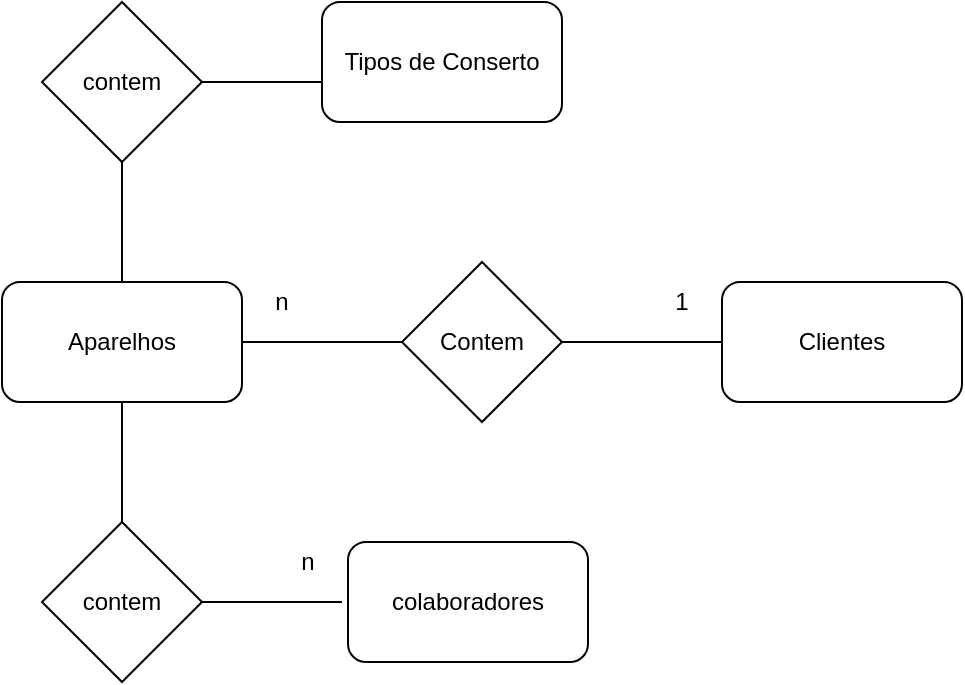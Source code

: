 <mxfile version="11.0.7"><diagram id="tbJgImfufDPbkgMeLimV" name="Page-1"><mxGraphModel dx="942" dy="616" grid="1" gridSize="10" guides="1" tooltips="1" connect="1" arrows="1" fold="1" page="1" pageScale="1" pageWidth="827" pageHeight="1169" math="0" shadow="0"><root><mxCell id="0"/><mxCell id="1" parent="0"/><mxCell id="CbRpNnf2SyXsMMO4mO1L-4" style="edgeStyle=orthogonalEdgeStyle;rounded=0;orthogonalLoop=1;jettySize=auto;html=1;endArrow=none;endFill=0;" edge="1" parent="1" source="CbRpNnf2SyXsMMO4mO1L-1" target="CbRpNnf2SyXsMMO4mO1L-2"><mxGeometry relative="1" as="geometry"/></mxCell><mxCell id="CbRpNnf2SyXsMMO4mO1L-13" style="edgeStyle=orthogonalEdgeStyle;rounded=0;orthogonalLoop=1;jettySize=auto;html=1;entryX=0.5;entryY=0;entryDx=0;entryDy=0;endArrow=none;endFill=0;" edge="1" parent="1" source="CbRpNnf2SyXsMMO4mO1L-1"><mxGeometry relative="1" as="geometry"><mxPoint x="180" y="280" as="targetPoint"/></mxGeometry></mxCell><mxCell id="CbRpNnf2SyXsMMO4mO1L-20" style="edgeStyle=orthogonalEdgeStyle;rounded=0;orthogonalLoop=1;jettySize=auto;html=1;endArrow=none;endFill=0;" edge="1" parent="1" source="CbRpNnf2SyXsMMO4mO1L-1"><mxGeometry relative="1" as="geometry"><mxPoint x="180" y="100" as="targetPoint"/></mxGeometry></mxCell><mxCell id="CbRpNnf2SyXsMMO4mO1L-1" value="" style="rounded=1;whiteSpace=wrap;html=1;" vertex="1" parent="1"><mxGeometry x="120" y="160" width="120" height="60" as="geometry"/></mxCell><mxCell id="CbRpNnf2SyXsMMO4mO1L-5" style="edgeStyle=orthogonalEdgeStyle;rounded=0;orthogonalLoop=1;jettySize=auto;html=1;entryX=0;entryY=0.5;entryDx=0;entryDy=0;endArrow=none;endFill=0;" edge="1" parent="1" source="CbRpNnf2SyXsMMO4mO1L-2" target="CbRpNnf2SyXsMMO4mO1L-3"><mxGeometry relative="1" as="geometry"/></mxCell><mxCell id="CbRpNnf2SyXsMMO4mO1L-2" value="Contem" style="rhombus;whiteSpace=wrap;html=1;" vertex="1" parent="1"><mxGeometry x="320" y="150" width="80" height="80" as="geometry"/></mxCell><mxCell id="CbRpNnf2SyXsMMO4mO1L-3" value="Clientes" style="rounded=1;whiteSpace=wrap;html=1;" vertex="1" parent="1"><mxGeometry x="480" y="160" width="120" height="60" as="geometry"/></mxCell><mxCell id="CbRpNnf2SyXsMMO4mO1L-6" value="Aparelhos" style="text;html=1;strokeColor=none;fillColor=none;align=center;verticalAlign=middle;whiteSpace=wrap;rounded=0;" vertex="1" parent="1"><mxGeometry x="160" y="180" width="40" height="20" as="geometry"/></mxCell><mxCell id="CbRpNnf2SyXsMMO4mO1L-7" value="n" style="text;html=1;strokeColor=none;fillColor=none;align=center;verticalAlign=middle;whiteSpace=wrap;rounded=0;" vertex="1" parent="1"><mxGeometry x="240" y="160" width="40" height="20" as="geometry"/></mxCell><mxCell id="CbRpNnf2SyXsMMO4mO1L-8" value="1" style="text;html=1;strokeColor=none;fillColor=none;align=center;verticalAlign=middle;whiteSpace=wrap;rounded=0;" vertex="1" parent="1"><mxGeometry x="440" y="160" width="40" height="20" as="geometry"/></mxCell><mxCell id="CbRpNnf2SyXsMMO4mO1L-16" style="edgeStyle=orthogonalEdgeStyle;rounded=0;orthogonalLoop=1;jettySize=auto;html=1;exitX=1;exitY=0.5;exitDx=0;exitDy=0;endArrow=none;endFill=0;" edge="1" parent="1" source="CbRpNnf2SyXsMMO4mO1L-14"><mxGeometry relative="1" as="geometry"><mxPoint x="290" y="320" as="targetPoint"/></mxGeometry></mxCell><mxCell id="CbRpNnf2SyXsMMO4mO1L-14" value="contem" style="rhombus;whiteSpace=wrap;html=1;" vertex="1" parent="1"><mxGeometry x="140" y="280" width="80" height="80" as="geometry"/></mxCell><mxCell id="CbRpNnf2SyXsMMO4mO1L-17" value="colaboradores" style="rounded=1;whiteSpace=wrap;html=1;" vertex="1" parent="1"><mxGeometry x="293" y="290" width="120" height="60" as="geometry"/></mxCell><mxCell id="CbRpNnf2SyXsMMO4mO1L-18" value="n" style="text;html=1;strokeColor=none;fillColor=none;align=center;verticalAlign=middle;whiteSpace=wrap;rounded=0;" vertex="1" parent="1"><mxGeometry x="253" y="290" width="40" height="20" as="geometry"/></mxCell><mxCell id="CbRpNnf2SyXsMMO4mO1L-22" style="edgeStyle=orthogonalEdgeStyle;rounded=0;orthogonalLoop=1;jettySize=auto;html=1;exitX=1;exitY=0.5;exitDx=0;exitDy=0;endArrow=none;endFill=0;" edge="1" parent="1" source="CbRpNnf2SyXsMMO4mO1L-21"><mxGeometry relative="1" as="geometry"><mxPoint x="280" y="60" as="targetPoint"/></mxGeometry></mxCell><mxCell id="CbRpNnf2SyXsMMO4mO1L-21" value="contem" style="rhombus;whiteSpace=wrap;html=1;" vertex="1" parent="1"><mxGeometry x="140" y="20" width="80" height="80" as="geometry"/></mxCell><mxCell id="CbRpNnf2SyXsMMO4mO1L-23" value="Tipos de Conserto" style="rounded=1;whiteSpace=wrap;html=1;" vertex="1" parent="1"><mxGeometry x="280" y="20" width="120" height="60" as="geometry"/></mxCell></root></mxGraphModel></diagram><diagram id="YR3W57Jn1F6CVvs4AVzq" name="Page-2"><mxGraphModel dx="942" dy="646" grid="1" gridSize="10" guides="1" tooltips="1" connect="1" arrows="1" fold="1" page="1" pageScale="1" pageWidth="827" pageHeight="1169" math="0" shadow="0"><root><mxCell id="63oWAP8Yh8FxGm3XYtRC-0"/><mxCell id="63oWAP8Yh8FxGm3XYtRC-1" parent="63oWAP8Yh8FxGm3XYtRC-0"/><mxCell id="63oWAP8Yh8FxGm3XYtRC-20" value="Aparelhos" style="swimlane;fontStyle=0;childLayout=stackLayout;horizontal=1;startSize=26;fillColor=#dae8fc;horizontalStack=0;resizeParent=1;resizeParentMax=0;resizeLast=0;collapsible=1;marginBottom=0;swimlaneFillColor=#ffffff;align=center;fontSize=14;strokeColor=#6c8ebf;" vertex="1" parent="63oWAP8Yh8FxGm3XYtRC-1"><mxGeometry x="120" y="120" width="160" height="82" as="geometry"/></mxCell><mxCell id="63oWAP8Yh8FxGm3XYtRC-21" value="IdAparelhos: int" style="shape=partialRectangle;top=0;left=0;right=0;bottom=1;align=left;verticalAlign=middle;fillColor=#f5f5f5;spacingLeft=34;spacingRight=4;overflow=hidden;rotatable=0;points=[[0,0.5],[1,0.5]];portConstraint=eastwest;dropTarget=0;fontStyle=5;fontSize=12;strokeColor=#666666;fontColor=#333333;" vertex="1" parent="63oWAP8Yh8FxGm3XYtRC-20"><mxGeometry y="26" width="160" height="30" as="geometry"/></mxCell><mxCell id="63oWAP8Yh8FxGm3XYtRC-22" value="PK" style="shape=partialRectangle;top=0;left=0;bottom=0;fillColor=none;align=left;verticalAlign=middle;spacingLeft=4;spacingRight=4;overflow=hidden;rotatable=0;points=[];portConstraint=eastwest;part=1;fontSize=12;" vertex="1" connectable="0" parent="63oWAP8Yh8FxGm3XYtRC-21"><mxGeometry width="30" height="30" as="geometry"/></mxCell><mxCell id="63oWAP8Yh8FxGm3XYtRC-23" value="Nome: string" style="shape=partialRectangle;top=0;left=0;right=0;bottom=0;align=left;verticalAlign=top;fillColor=#f5f5f5;spacingLeft=34;spacingRight=4;overflow=hidden;rotatable=0;points=[[0,0.5],[1,0.5]];portConstraint=eastwest;dropTarget=0;fontSize=12;strokeColor=#666666;fontColor=#333333;" vertex="1" parent="63oWAP8Yh8FxGm3XYtRC-20"><mxGeometry y="56" width="160" height="26" as="geometry"/></mxCell><mxCell id="63oWAP8Yh8FxGm3XYtRC-24" value="" style="shape=partialRectangle;top=0;left=0;bottom=0;fillColor=none;align=left;verticalAlign=top;spacingLeft=4;spacingRight=4;overflow=hidden;rotatable=0;points=[];portConstraint=eastwest;part=1;fontSize=12;" vertex="1" connectable="0" parent="63oWAP8Yh8FxGm3XYtRC-23"><mxGeometry width="30" height="26" as="geometry"/></mxCell><mxCell id="63oWAP8Yh8FxGm3XYtRC-31" value="Conserto" style="swimlane;fontStyle=0;childLayout=stackLayout;horizontal=1;startSize=26;fillColor=#dae8fc;horizontalStack=0;resizeParent=1;resizeParentMax=0;resizeLast=0;collapsible=1;marginBottom=0;swimlaneFillColor=#ffffff;align=center;fontSize=14;strokeColor=#6c8ebf;" vertex="1" parent="63oWAP8Yh8FxGm3XYtRC-1"><mxGeometry x="120" y="240" width="160" height="82" as="geometry"/></mxCell><mxCell id="63oWAP8Yh8FxGm3XYtRC-32" value="IdConserto: int" style="shape=partialRectangle;top=0;left=0;right=0;bottom=1;align=left;verticalAlign=middle;fillColor=none;spacingLeft=34;spacingRight=4;overflow=hidden;rotatable=0;points=[[0,0.5],[1,0.5]];portConstraint=eastwest;dropTarget=0;fontStyle=5;fontSize=12;" vertex="1" parent="63oWAP8Yh8FxGm3XYtRC-31"><mxGeometry y="26" width="160" height="30" as="geometry"/></mxCell><mxCell id="63oWAP8Yh8FxGm3XYtRC-33" value="PK" style="shape=partialRectangle;top=0;left=0;bottom=0;fillColor=none;align=left;verticalAlign=middle;spacingLeft=4;spacingRight=4;overflow=hidden;rotatable=0;points=[];portConstraint=eastwest;part=1;fontSize=12;" vertex="1" connectable="0" parent="63oWAP8Yh8FxGm3XYtRC-32"><mxGeometry width="30" height="30" as="geometry"/></mxCell><mxCell id="63oWAP8Yh8FxGm3XYtRC-34" value="Tipo: string" style="shape=partialRectangle;top=0;left=0;right=0;bottom=0;align=left;verticalAlign=top;fillColor=none;spacingLeft=34;spacingRight=4;overflow=hidden;rotatable=0;points=[[0,0.5],[1,0.5]];portConstraint=eastwest;dropTarget=0;fontSize=12;" vertex="1" parent="63oWAP8Yh8FxGm3XYtRC-31"><mxGeometry y="56" width="160" height="26" as="geometry"/></mxCell><mxCell id="63oWAP8Yh8FxGm3XYtRC-35" value="" style="shape=partialRectangle;top=0;left=0;bottom=0;fillColor=none;align=left;verticalAlign=top;spacingLeft=4;spacingRight=4;overflow=hidden;rotatable=0;points=[];portConstraint=eastwest;part=1;fontSize=12;" vertex="1" connectable="0" parent="63oWAP8Yh8FxGm3XYtRC-34"><mxGeometry width="30" height="26" as="geometry"/></mxCell><mxCell id="63oWAP8Yh8FxGm3XYtRC-42" value="Clientes" style="swimlane;fontStyle=0;childLayout=stackLayout;horizontal=1;startSize=26;fillColor=#dae8fc;horizontalStack=0;resizeParent=1;resizeParentMax=0;resizeLast=0;collapsible=1;marginBottom=0;swimlaneFillColor=#ffffff;align=center;fontSize=14;strokeColor=#6c8ebf;" vertex="1" parent="63oWAP8Yh8FxGm3XYtRC-1"><mxGeometry x="120" y="360" width="160" height="134" as="geometry"/></mxCell><mxCell id="63oWAP8Yh8FxGm3XYtRC-43" value="IdClientes: int" style="shape=partialRectangle;top=0;left=0;right=0;bottom=1;align=left;verticalAlign=middle;fillColor=#f5f5f5;spacingLeft=34;spacingRight=4;overflow=hidden;rotatable=0;points=[[0,0.5],[1,0.5]];portConstraint=eastwest;dropTarget=0;fontStyle=5;fontSize=12;strokeColor=#666666;fontColor=#333333;" vertex="1" parent="63oWAP8Yh8FxGm3XYtRC-42"><mxGeometry y="26" width="160" height="30" as="geometry"/></mxCell><mxCell id="63oWAP8Yh8FxGm3XYtRC-44" value="PK" style="shape=partialRectangle;top=0;left=0;bottom=0;fillColor=none;align=left;verticalAlign=middle;spacingLeft=4;spacingRight=4;overflow=hidden;rotatable=0;points=[];portConstraint=eastwest;part=1;fontSize=12;" vertex="1" connectable="0" parent="63oWAP8Yh8FxGm3XYtRC-43"><mxGeometry width="30" height="30" as="geometry"/></mxCell><mxCell id="63oWAP8Yh8FxGm3XYtRC-45" value="Nome: string" style="shape=partialRectangle;top=0;left=0;right=0;bottom=0;align=left;verticalAlign=top;fillColor=#f5f5f5;spacingLeft=34;spacingRight=4;overflow=hidden;rotatable=0;points=[[0,0.5],[1,0.5]];portConstraint=eastwest;dropTarget=0;fontSize=12;strokeColor=#666666;fontColor=#333333;" vertex="1" parent="63oWAP8Yh8FxGm3XYtRC-42"><mxGeometry y="56" width="160" height="26" as="geometry"/></mxCell><mxCell id="63oWAP8Yh8FxGm3XYtRC-46" value="" style="shape=partialRectangle;top=0;left=0;bottom=0;fillColor=none;align=left;verticalAlign=top;spacingLeft=4;spacingRight=4;overflow=hidden;rotatable=0;points=[];portConstraint=eastwest;part=1;fontSize=12;" vertex="1" connectable="0" parent="63oWAP8Yh8FxGm3XYtRC-45"><mxGeometry width="30" height="26" as="geometry"/></mxCell><mxCell id="63oWAP8Yh8FxGm3XYtRC-47" value="E-mail: string" style="shape=partialRectangle;top=0;left=0;right=0;bottom=0;align=left;verticalAlign=top;fillColor=#f5f5f5;spacingLeft=34;spacingRight=4;overflow=hidden;rotatable=0;points=[[0,0.5],[1,0.5]];portConstraint=eastwest;dropTarget=0;fontSize=12;strokeColor=#666666;fontColor=#333333;" vertex="1" parent="63oWAP8Yh8FxGm3XYtRC-42"><mxGeometry y="82" width="160" height="26" as="geometry"/></mxCell><mxCell id="63oWAP8Yh8FxGm3XYtRC-48" value="" style="shape=partialRectangle;top=0;left=0;bottom=0;fillColor=none;align=left;verticalAlign=top;spacingLeft=4;spacingRight=4;overflow=hidden;rotatable=0;points=[];portConstraint=eastwest;part=1;fontSize=12;" vertex="1" connectable="0" parent="63oWAP8Yh8FxGm3XYtRC-47"><mxGeometry width="30" height="26" as="geometry"/></mxCell><mxCell id="63oWAP8Yh8FxGm3XYtRC-49" value="Telefone: string" style="shape=partialRectangle;top=0;left=0;right=0;bottom=0;align=left;verticalAlign=top;fillColor=#f5f5f5;spacingLeft=34;spacingRight=4;overflow=hidden;rotatable=0;points=[[0,0.5],[1,0.5]];portConstraint=eastwest;dropTarget=0;fontSize=12;strokeColor=#666666;fontColor=#333333;" vertex="1" parent="63oWAP8Yh8FxGm3XYtRC-42"><mxGeometry y="108" width="160" height="26" as="geometry"/></mxCell><mxCell id="63oWAP8Yh8FxGm3XYtRC-50" value="" style="shape=partialRectangle;top=0;left=0;bottom=0;fillColor=none;align=left;verticalAlign=top;spacingLeft=4;spacingRight=4;overflow=hidden;rotatable=0;points=[];portConstraint=eastwest;part=1;fontSize=12;" vertex="1" connectable="0" parent="63oWAP8Yh8FxGm3XYtRC-49"><mxGeometry width="30" height="26" as="geometry"/></mxCell><mxCell id="63oWAP8Yh8FxGm3XYtRC-53" value="Colaboradores" style="swimlane;fontStyle=0;childLayout=stackLayout;horizontal=1;startSize=26;fillColor=#dae8fc;horizontalStack=0;resizeParent=1;resizeParentMax=0;resizeLast=0;collapsible=1;marginBottom=0;swimlaneFillColor=#ffffff;align=center;fontSize=14;strokeColor=#6c8ebf;" vertex="1" parent="63oWAP8Yh8FxGm3XYtRC-1"><mxGeometry x="320" y="161" width="160" height="82" as="geometry"/></mxCell><mxCell id="63oWAP8Yh8FxGm3XYtRC-54" value="IdColaboradores: int" style="shape=partialRectangle;top=0;left=0;right=0;bottom=1;align=left;verticalAlign=middle;fillColor=#f5f5f5;spacingLeft=34;spacingRight=4;overflow=hidden;rotatable=0;points=[[0,0.5],[1,0.5]];portConstraint=eastwest;dropTarget=0;fontStyle=5;fontSize=12;strokeColor=#666666;fontColor=#333333;" vertex="1" parent="63oWAP8Yh8FxGm3XYtRC-53"><mxGeometry y="26" width="160" height="30" as="geometry"/></mxCell><mxCell id="63oWAP8Yh8FxGm3XYtRC-55" value="PK" style="shape=partialRectangle;top=0;left=0;bottom=0;fillColor=none;align=left;verticalAlign=middle;spacingLeft=4;spacingRight=4;overflow=hidden;rotatable=0;points=[];portConstraint=eastwest;part=1;fontSize=12;" vertex="1" connectable="0" parent="63oWAP8Yh8FxGm3XYtRC-54"><mxGeometry width="30" height="30" as="geometry"/></mxCell><mxCell id="63oWAP8Yh8FxGm3XYtRC-56" value="Nome: string" style="shape=partialRectangle;top=0;left=0;right=0;bottom=0;align=left;verticalAlign=top;fillColor=#f5f5f5;spacingLeft=34;spacingRight=4;overflow=hidden;rotatable=0;points=[[0,0.5],[1,0.5]];portConstraint=eastwest;dropTarget=0;fontSize=12;strokeColor=#666666;fontColor=#333333;" vertex="1" parent="63oWAP8Yh8FxGm3XYtRC-53"><mxGeometry y="56" width="160" height="26" as="geometry"/></mxCell><mxCell id="63oWAP8Yh8FxGm3XYtRC-57" value="" style="shape=partialRectangle;top=0;left=0;bottom=0;fillColor=none;align=left;verticalAlign=top;spacingLeft=4;spacingRight=4;overflow=hidden;rotatable=0;points=[];portConstraint=eastwest;part=1;fontSize=12;" vertex="1" connectable="0" parent="63oWAP8Yh8FxGm3XYtRC-56"><mxGeometry width="30" height="26" as="geometry"/></mxCell><mxCell id="63oWAP8Yh8FxGm3XYtRC-64" value="Pedidos" style="swimlane;fontStyle=0;childLayout=stackLayout;horizontal=1;startSize=26;fillColor=#e0e0e0;horizontalStack=0;resizeParent=1;resizeParentMax=0;resizeLast=0;collapsible=1;marginBottom=0;swimlaneFillColor=#ffffff;align=center;fontSize=14;" vertex="1" parent="63oWAP8Yh8FxGm3XYtRC-1"><mxGeometry x="320" y="281" width="160" height="160" as="geometry"/></mxCell><mxCell id="63oWAP8Yh8FxGm3XYtRC-65" value="IdPedidos: int" style="shape=partialRectangle;top=0;left=0;right=0;bottom=1;align=left;verticalAlign=middle;fillColor=none;spacingLeft=34;spacingRight=4;overflow=hidden;rotatable=0;points=[[0,0.5],[1,0.5]];portConstraint=eastwest;dropTarget=0;fontStyle=5;fontSize=12;" vertex="1" parent="63oWAP8Yh8FxGm3XYtRC-64"><mxGeometry y="26" width="160" height="30" as="geometry"/></mxCell><mxCell id="63oWAP8Yh8FxGm3XYtRC-66" value="PK" style="shape=partialRectangle;top=0;left=0;bottom=0;fillColor=none;align=left;verticalAlign=middle;spacingLeft=4;spacingRight=4;overflow=hidden;rotatable=0;points=[];portConstraint=eastwest;part=1;fontSize=12;" vertex="1" connectable="0" parent="63oWAP8Yh8FxGm3XYtRC-65"><mxGeometry width="30" height="30" as="geometry"/></mxCell><mxCell id="63oWAP8Yh8FxGm3XYtRC-67" value="IdAparelhos: int" style="shape=partialRectangle;top=0;left=0;right=0;bottom=0;align=left;verticalAlign=top;fillColor=none;spacingLeft=34;spacingRight=4;overflow=hidden;rotatable=0;points=[[0,0.5],[1,0.5]];portConstraint=eastwest;dropTarget=0;fontSize=12;" vertex="1" parent="63oWAP8Yh8FxGm3XYtRC-64"><mxGeometry y="56" width="160" height="26" as="geometry"/></mxCell><mxCell id="63oWAP8Yh8FxGm3XYtRC-68" value="FK" style="shape=partialRectangle;top=0;left=0;bottom=0;fillColor=none;align=left;verticalAlign=top;spacingLeft=4;spacingRight=4;overflow=hidden;rotatable=0;points=[];portConstraint=eastwest;part=1;fontSize=12;" vertex="1" connectable="0" parent="63oWAP8Yh8FxGm3XYtRC-67"><mxGeometry width="30" height="26" as="geometry"/></mxCell><mxCell id="63oWAP8Yh8FxGm3XYtRC-69" value="IdConsertos: int" style="shape=partialRectangle;top=0;left=0;right=0;bottom=0;align=left;verticalAlign=top;fillColor=none;spacingLeft=34;spacingRight=4;overflow=hidden;rotatable=0;points=[[0,0.5],[1,0.5]];portConstraint=eastwest;dropTarget=0;fontSize=12;" vertex="1" parent="63oWAP8Yh8FxGm3XYtRC-64"><mxGeometry y="82" width="160" height="26" as="geometry"/></mxCell><mxCell id="63oWAP8Yh8FxGm3XYtRC-70" value="FK" style="shape=partialRectangle;top=0;left=0;bottom=0;fillColor=none;align=left;verticalAlign=top;spacingLeft=4;spacingRight=4;overflow=hidden;rotatable=0;points=[];portConstraint=eastwest;part=1;fontSize=12;" vertex="1" connectable="0" parent="63oWAP8Yh8FxGm3XYtRC-69"><mxGeometry width="30" height="26" as="geometry"/></mxCell><mxCell id="63oWAP8Yh8FxGm3XYtRC-71" value="IdColaboradores: int" style="shape=partialRectangle;top=0;left=0;right=0;bottom=0;align=left;verticalAlign=top;fillColor=none;spacingLeft=34;spacingRight=4;overflow=hidden;rotatable=0;points=[[0,0.5],[1,0.5]];portConstraint=eastwest;dropTarget=0;fontSize=12;" vertex="1" parent="63oWAP8Yh8FxGm3XYtRC-64"><mxGeometry y="108" width="160" height="26" as="geometry"/></mxCell><mxCell id="63oWAP8Yh8FxGm3XYtRC-72" value="FK" style="shape=partialRectangle;top=0;left=0;bottom=0;fillColor=none;align=left;verticalAlign=top;spacingLeft=4;spacingRight=4;overflow=hidden;rotatable=0;points=[];portConstraint=eastwest;part=1;fontSize=12;" vertex="1" connectable="0" parent="63oWAP8Yh8FxGm3XYtRC-71"><mxGeometry width="30" height="26" as="geometry"/></mxCell><mxCell id="63oWAP8Yh8FxGm3XYtRC-73" value="IdClientes: int" style="shape=partialRectangle;top=0;left=0;right=0;bottom=0;align=left;verticalAlign=top;fillColor=none;spacingLeft=34;spacingRight=4;overflow=hidden;rotatable=0;points=[[0,0.5],[1,0.5]];portConstraint=eastwest;dropTarget=0;fontSize=12;" vertex="1" parent="63oWAP8Yh8FxGm3XYtRC-64"><mxGeometry y="134" width="160" height="26" as="geometry"/></mxCell><mxCell id="63oWAP8Yh8FxGm3XYtRC-74" value="FK" style="shape=partialRectangle;top=0;left=0;bottom=0;fillColor=none;align=left;verticalAlign=top;spacingLeft=4;spacingRight=4;overflow=hidden;rotatable=0;points=[];portConstraint=eastwest;part=1;fontSize=12;" vertex="1" connectable="0" parent="63oWAP8Yh8FxGm3XYtRC-73"><mxGeometry width="30" height="26" as="geometry"/></mxCell></root></mxGraphModel></diagram></mxfile>